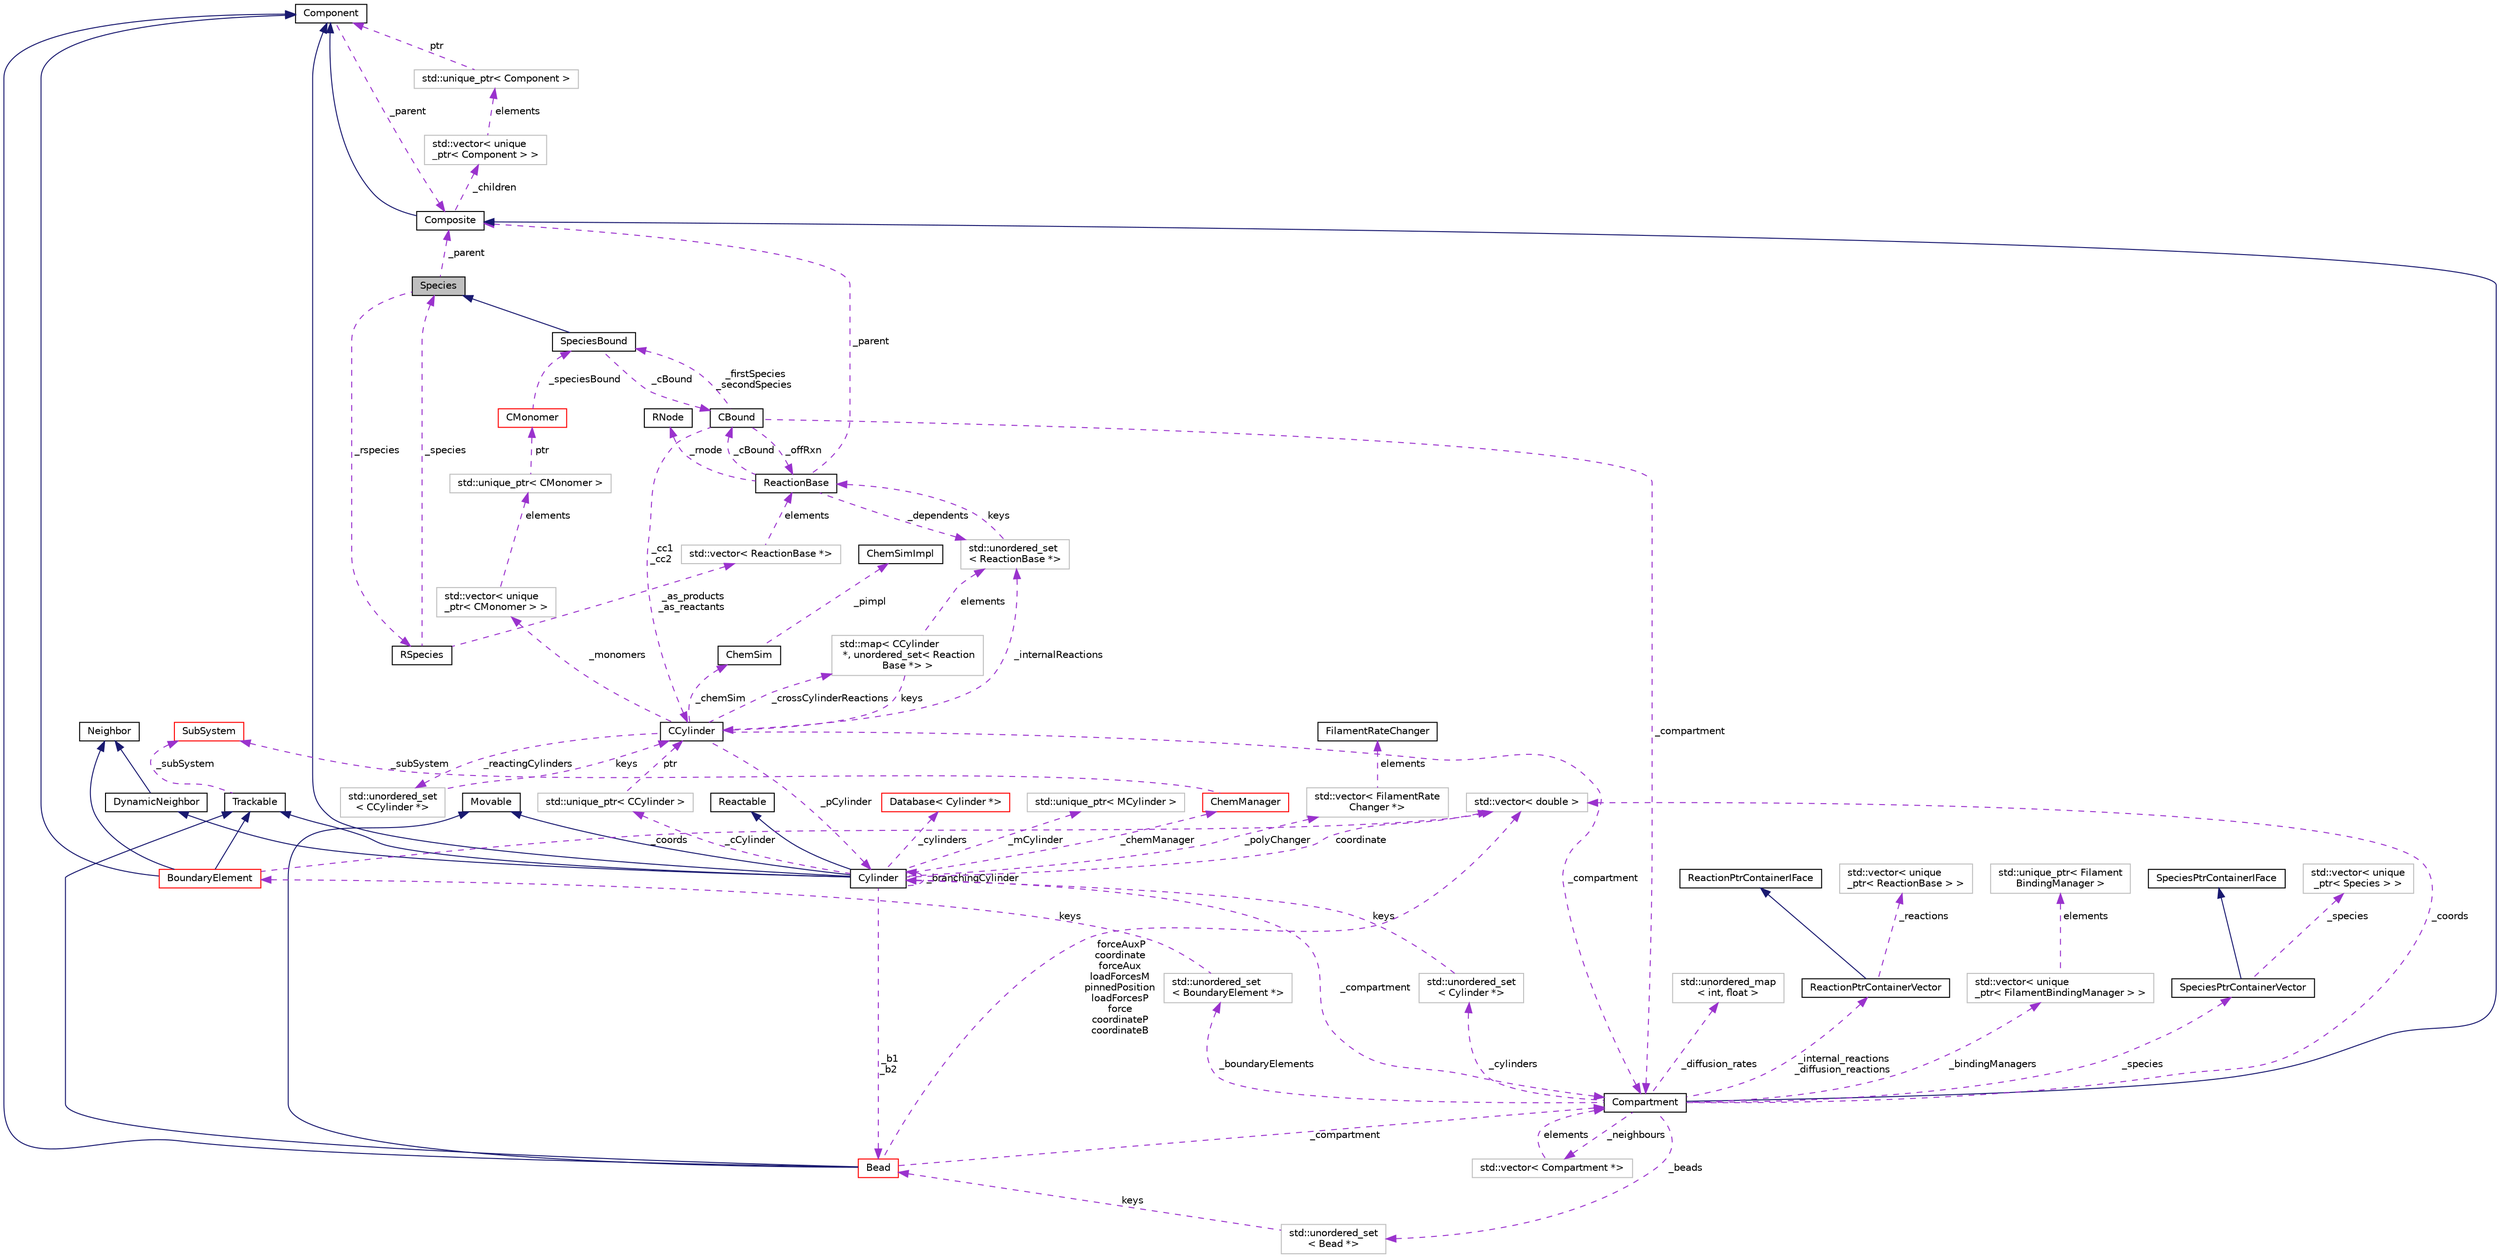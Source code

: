 digraph "Species"
{
 // INTERACTIVE_SVG=YES
  edge [fontname="Helvetica",fontsize="10",labelfontname="Helvetica",labelfontsize="10"];
  node [fontname="Helvetica",fontsize="10",shape=record];
  Node12 [label="Species",height=0.2,width=0.4,color="black", fillcolor="grey75", style="filled", fontcolor="black"];
  Node13 -> Node12 [dir="back",color="darkorchid3",fontsize="10",style="dashed",label=" _rspecies" ,fontname="Helvetica"];
  Node13 [label="RSpecies",height=0.2,width=0.4,color="black", fillcolor="white", style="filled",URL="$classRSpecies.html",tooltip="Represents the reactive aspect of chemical molecules. "];
  Node14 -> Node13 [dir="back",color="darkorchid3",fontsize="10",style="dashed",label=" _as_products\n_as_reactants" ,fontname="Helvetica"];
  Node14 [label="std::vector\< ReactionBase *\>",height=0.2,width=0.4,color="grey75", fillcolor="white", style="filled"];
  Node15 -> Node14 [dir="back",color="darkorchid3",fontsize="10",style="dashed",label=" elements" ,fontname="Helvetica"];
  Node15 [label="ReactionBase",height=0.2,width=0.4,color="black", fillcolor="white", style="filled",URL="$classReactionBase.html",tooltip="Represents an abstract interface for simple chemical reactions of the form A + B -> C..."];
  Node16 -> Node15 [dir="back",color="darkorchid3",fontsize="10",style="dashed",label=" _parent" ,fontname="Helvetica"];
  Node16 [label="Composite",height=0.2,width=0.4,color="black", fillcolor="white", style="filled",URL="$classComposite.html",tooltip="The aggregating class for the Composite pattern. "];
  Node17 -> Node16 [dir="back",color="midnightblue",fontsize="10",style="solid",fontname="Helvetica"];
  Node17 [label="Component",height=0.2,width=0.4,color="black", fillcolor="white", style="filled",URL="$classComponent.html",tooltip="The base class for the Composite pattern hieararchy. "];
  Node16 -> Node17 [dir="back",color="darkorchid3",fontsize="10",style="dashed",label=" _parent" ,fontname="Helvetica"];
  Node18 -> Node16 [dir="back",color="darkorchid3",fontsize="10",style="dashed",label=" _children" ,fontname="Helvetica"];
  Node18 [label="std::vector\< unique\l_ptr\< Component \> \>",height=0.2,width=0.4,color="grey75", fillcolor="white", style="filled"];
  Node19 -> Node18 [dir="back",color="darkorchid3",fontsize="10",style="dashed",label=" elements" ,fontname="Helvetica"];
  Node19 [label="std::unique_ptr\< Component \>",height=0.2,width=0.4,color="grey75", fillcolor="white", style="filled"];
  Node17 -> Node19 [dir="back",color="darkorchid3",fontsize="10",style="dashed",label=" ptr" ,fontname="Helvetica"];
  Node20 -> Node15 [dir="back",color="darkorchid3",fontsize="10",style="dashed",label=" _dependents" ,fontname="Helvetica"];
  Node20 [label="std::unordered_set\l\< ReactionBase *\>",height=0.2,width=0.4,color="grey75", fillcolor="white", style="filled"];
  Node15 -> Node20 [dir="back",color="darkorchid3",fontsize="10",style="dashed",label=" keys" ,fontname="Helvetica"];
  Node21 -> Node15 [dir="back",color="darkorchid3",fontsize="10",style="dashed",label=" _cBound" ,fontname="Helvetica"];
  Node21 [label="CBound",height=0.2,width=0.4,color="black", fillcolor="white", style="filled",URL="$classCBound.html",tooltip="Represents a chemical object that is bound to a Filament. "];
  Node22 -> Node21 [dir="back",color="darkorchid3",fontsize="10",style="dashed",label=" _cc1\n_cc2" ,fontname="Helvetica"];
  Node22 [label="CCylinder",height=0.2,width=0.4,color="black", fillcolor="white", style="filled",URL="$classCCylinder.html",tooltip="Holds all CMonomers and Reactions associated with it. "];
  Node23 -> Node22 [dir="back",color="darkorchid3",fontsize="10",style="dashed",label=" _crossCylinderReactions" ,fontname="Helvetica"];
  Node23 [label="std::map\< CCylinder\l *, unordered_set\< Reaction\lBase *\> \>",height=0.2,width=0.4,color="grey75", fillcolor="white", style="filled"];
  Node22 -> Node23 [dir="back",color="darkorchid3",fontsize="10",style="dashed",label=" keys" ,fontname="Helvetica"];
  Node20 -> Node23 [dir="back",color="darkorchid3",fontsize="10",style="dashed",label=" elements" ,fontname="Helvetica"];
  Node24 -> Node22 [dir="back",color="darkorchid3",fontsize="10",style="dashed",label=" _monomers" ,fontname="Helvetica"];
  Node24 [label="std::vector\< unique\l_ptr\< CMonomer \> \>",height=0.2,width=0.4,color="grey75", fillcolor="white", style="filled"];
  Node25 -> Node24 [dir="back",color="darkorchid3",fontsize="10",style="dashed",label=" elements" ,fontname="Helvetica"];
  Node25 [label="std::unique_ptr\< CMonomer \>",height=0.2,width=0.4,color="grey75", fillcolor="white", style="filled"];
  Node26 -> Node25 [dir="back",color="darkorchid3",fontsize="10",style="dashed",label=" ptr" ,fontname="Helvetica"];
  Node26 [label="CMonomer",height=0.2,width=0.4,color="red", fillcolor="white", style="filled",URL="$classCMonomer.html",tooltip="Represents a container for all Species that could be contained in a particular filament element at a ..."];
  Node30 -> Node26 [dir="back",color="darkorchid3",fontsize="10",style="dashed",label=" _speciesBound" ,fontname="Helvetica"];
  Node30 [label="SpeciesBound",height=0.2,width=0.4,color="black", fillcolor="white", style="filled",URL="$classSpeciesBound.html",tooltip="Used for species that can be bound to a Filament. "];
  Node12 -> Node30 [dir="back",color="midnightblue",fontsize="10",style="solid",fontname="Helvetica"];
  Node21 -> Node30 [dir="back",color="darkorchid3",fontsize="10",style="dashed",label=" _cBound" ,fontname="Helvetica"];
  Node31 -> Node22 [dir="back",color="darkorchid3",fontsize="10",style="dashed",label=" _pCylinder" ,fontname="Helvetica"];
  Node31 [label="Cylinder",height=0.2,width=0.4,color="black", fillcolor="white", style="filled",URL="$classCylinder.html",tooltip="A container to store a MCylinder and CCylinder. "];
  Node17 -> Node31 [dir="back",color="midnightblue",fontsize="10",style="solid",fontname="Helvetica"];
  Node32 -> Node31 [dir="back",color="midnightblue",fontsize="10",style="solid",fontname="Helvetica"];
  Node32 [label="Trackable",height=0.2,width=0.4,color="black", fillcolor="white", style="filled",URL="$classTrackable.html",tooltip="An abstract base class for a trackable object in the SubSystem. "];
  Node33 -> Node32 [dir="back",color="darkorchid3",fontsize="10",style="dashed",label=" _subSystem" ,fontname="Helvetica"];
  Node33 [label="SubSystem",height=0.2,width=0.4,color="red", fillcolor="white", style="filled",URL="$classSubSystem.html",tooltip="Manages all Movables and Reactables. "];
  Node35 -> Node31 [dir="back",color="midnightblue",fontsize="10",style="solid",fontname="Helvetica"];
  Node35 [label="Movable",height=0.2,width=0.4,color="black", fillcolor="white", style="filled",URL="$classMovable.html",tooltip="An abstract base class for a movable element in the SubSystem. "];
  Node37 -> Node31 [dir="back",color="midnightblue",fontsize="10",style="solid",fontname="Helvetica"];
  Node37 [label="Reactable",height=0.2,width=0.4,color="black", fillcolor="white", style="filled",URL="$classReactable.html",tooltip="An abstract base class for a reactable element in the SubSystem. "];
  Node71 -> Node31 [dir="back",color="midnightblue",fontsize="10",style="solid",fontname="Helvetica"];
  Node71 [label="DynamicNeighbor",height=0.2,width=0.4,color="black", fillcolor="white", style="filled",URL="$classDynamicNeighbor.html",tooltip="An abstract base class for any element that can be added or removed from a NeighborList dynamically a..."];
  Node45 -> Node71 [dir="back",color="midnightblue",fontsize="10",style="solid",fontname="Helvetica"];
  Node45 [label="Neighbor",height=0.2,width=0.4,color="black", fillcolor="white", style="filled",URL="$classNeighbor.html",tooltip="An abstract base class for any element that can be added or removed from a NeighborList statically at..."];
  Node31 -> Node31 [dir="back",color="darkorchid3",fontsize="10",style="dashed",label=" _branchingCylinder" ,fontname="Helvetica"];
  Node72 -> Node31 [dir="back",color="darkorchid3",fontsize="10",style="dashed",label=" _polyChanger" ,fontname="Helvetica"];
  Node72 [label="std::vector\< FilamentRate\lChanger *\>",height=0.2,width=0.4,color="grey75", fillcolor="white", style="filled"];
  Node73 -> Node72 [dir="back",color="darkorchid3",fontsize="10",style="dashed",label=" elements" ,fontname="Helvetica"];
  Node73 [label="FilamentRateChanger",height=0.2,width=0.4,color="black", fillcolor="white", style="filled",URL="$classFilamentRateChanger.html",tooltip="Used to change Filament reaction rates based on forces in the network. "];
  Node74 -> Node31 [dir="back",color="darkorchid3",fontsize="10",style="dashed",label=" _cCylinder" ,fontname="Helvetica"];
  Node74 [label="std::unique_ptr\< CCylinder \>",height=0.2,width=0.4,color="grey75", fillcolor="white", style="filled"];
  Node22 -> Node74 [dir="back",color="darkorchid3",fontsize="10",style="dashed",label=" ptr" ,fontname="Helvetica"];
  Node51 -> Node31 [dir="back",color="darkorchid3",fontsize="10",style="dashed",label=" _b1\n_b2" ,fontname="Helvetica"];
  Node51 [label="Bead",height=0.2,width=0.4,color="red", fillcolor="white", style="filled",URL="$classBead.html",tooltip="Represents a single coordinate between Cylinders, and holds forces needed for mechanical equilibratio..."];
  Node17 -> Node51 [dir="back",color="midnightblue",fontsize="10",style="solid",fontname="Helvetica"];
  Node32 -> Node51 [dir="back",color="midnightblue",fontsize="10",style="solid",fontname="Helvetica"];
  Node35 -> Node51 [dir="back",color="midnightblue",fontsize="10",style="solid",fontname="Helvetica"];
  Node49 -> Node51 [dir="back",color="darkorchid3",fontsize="10",style="dashed",label=" _compartment" ,fontname="Helvetica"];
  Node49 [label="Compartment",height=0.2,width=0.4,color="black", fillcolor="white", style="filled",URL="$classCompartment.html",tooltip="A container or holding Species and Reactions. "];
  Node16 -> Node49 [dir="back",color="midnightblue",fontsize="10",style="solid",fontname="Helvetica"];
  Node50 -> Node49 [dir="back",color="darkorchid3",fontsize="10",style="dashed",label=" _beads" ,fontname="Helvetica"];
  Node50 [label="std::unordered_set\l\< Bead *\>",height=0.2,width=0.4,color="grey75", fillcolor="white", style="filled"];
  Node51 -> Node50 [dir="back",color="darkorchid3",fontsize="10",style="dashed",label=" keys" ,fontname="Helvetica"];
  Node53 -> Node49 [dir="back",color="darkorchid3",fontsize="10",style="dashed",label=" _neighbours" ,fontname="Helvetica"];
  Node53 [label="std::vector\< Compartment *\>",height=0.2,width=0.4,color="grey75", fillcolor="white", style="filled"];
  Node49 -> Node53 [dir="back",color="darkorchid3",fontsize="10",style="dashed",label=" elements" ,fontname="Helvetica"];
  Node54 -> Node49 [dir="back",color="darkorchid3",fontsize="10",style="dashed",label=" _cylinders" ,fontname="Helvetica"];
  Node54 [label="std::unordered_set\l\< Cylinder *\>",height=0.2,width=0.4,color="grey75", fillcolor="white", style="filled"];
  Node31 -> Node54 [dir="back",color="darkorchid3",fontsize="10",style="dashed",label=" keys" ,fontname="Helvetica"];
  Node55 -> Node49 [dir="back",color="darkorchid3",fontsize="10",style="dashed",label=" _boundaryElements" ,fontname="Helvetica"];
  Node55 [label="std::unordered_set\l\< BoundaryElement *\>",height=0.2,width=0.4,color="grey75", fillcolor="white", style="filled"];
  Node44 -> Node55 [dir="back",color="darkorchid3",fontsize="10",style="dashed",label=" keys" ,fontname="Helvetica"];
  Node44 [label="BoundaryElement",height=0.2,width=0.4,color="red", fillcolor="white", style="filled",URL="$classBoundaryElement.html",tooltip="Represents an element of a BoundarySurface. "];
  Node17 -> Node44 [dir="back",color="midnightblue",fontsize="10",style="solid",fontname="Helvetica"];
  Node32 -> Node44 [dir="back",color="midnightblue",fontsize="10",style="solid",fontname="Helvetica"];
  Node45 -> Node44 [dir="back",color="midnightblue",fontsize="10",style="solid",fontname="Helvetica"];
  Node47 -> Node44 [dir="back",color="darkorchid3",fontsize="10",style="dashed",label=" _coords" ,fontname="Helvetica"];
  Node47 [label="std::vector\< double \>",height=0.2,width=0.4,color="grey75", fillcolor="white", style="filled"];
  Node56 -> Node49 [dir="back",color="darkorchid3",fontsize="10",style="dashed",label=" _internal_reactions\n_diffusion_reactions" ,fontname="Helvetica"];
  Node56 [label="ReactionPtrContainerVector",height=0.2,width=0.4,color="black", fillcolor="white", style="filled",URL="$classReactionPtrContainerVector.html",tooltip="A concrete class implementing the ReactionPtrContainerIFace, using vector<unique_ptr<ReactionBase>> a..."];
  Node57 -> Node56 [dir="back",color="midnightblue",fontsize="10",style="solid",fontname="Helvetica"];
  Node57 [label="ReactionPtrContainerIFace",height=0.2,width=0.4,color="black", fillcolor="white", style="filled",URL="$classReactionPtrContainerIFace.html",tooltip="An abstract interface for a container of pointers to reaction objects. "];
  Node58 -> Node56 [dir="back",color="darkorchid3",fontsize="10",style="dashed",label=" _reactions" ,fontname="Helvetica"];
  Node58 [label="std::vector\< unique\l_ptr\< ReactionBase \> \>",height=0.2,width=0.4,color="grey75", fillcolor="white", style="filled"];
  Node60 -> Node49 [dir="back",color="darkorchid3",fontsize="10",style="dashed",label=" _diffusion_rates" ,fontname="Helvetica"];
  Node60 [label="std::unordered_map\l\< int, float \>",height=0.2,width=0.4,color="grey75", fillcolor="white", style="filled"];
  Node47 -> Node49 [dir="back",color="darkorchid3",fontsize="10",style="dashed",label=" _coords" ,fontname="Helvetica"];
  Node61 -> Node49 [dir="back",color="darkorchid3",fontsize="10",style="dashed",label=" _bindingManagers" ,fontname="Helvetica"];
  Node61 [label="std::vector\< unique\l_ptr\< FilamentBindingManager \> \>",height=0.2,width=0.4,color="grey75", fillcolor="white", style="filled"];
  Node62 -> Node61 [dir="back",color="darkorchid3",fontsize="10",style="dashed",label=" elements" ,fontname="Helvetica"];
  Node62 [label="std::unique_ptr\< Filament\lBindingManager \>",height=0.2,width=0.4,color="grey75", fillcolor="white", style="filled"];
  Node66 -> Node49 [dir="back",color="darkorchid3",fontsize="10",style="dashed",label=" _species" ,fontname="Helvetica"];
  Node66 [label="SpeciesPtrContainerVector",height=0.2,width=0.4,color="black", fillcolor="white", style="filled",URL="$classSpeciesPtrContainerVector.html",tooltip="A concrete class implementing the SpeciesPtrContainerIFace, using vector<unique_ptr<Species>> as the ..."];
  Node67 -> Node66 [dir="back",color="midnightblue",fontsize="10",style="solid",fontname="Helvetica"];
  Node67 [label="SpeciesPtrContainerIFace",height=0.2,width=0.4,color="black", fillcolor="white", style="filled",URL="$classSpeciesPtrContainerIFace.html",tooltip="An abstract interface for a container of pointers to Species objects. "];
  Node68 -> Node66 [dir="back",color="darkorchid3",fontsize="10",style="dashed",label=" _species" ,fontname="Helvetica"];
  Node68 [label="std::vector\< unique\l_ptr\< Species \> \>",height=0.2,width=0.4,color="grey75", fillcolor="white", style="filled"];
  Node47 -> Node51 [dir="back",color="darkorchid3",fontsize="10",style="dashed",label=" forceAuxP\ncoordinate\nforceAux\nloadForcesM\npinnedPosition\nloadForcesP\nforce\ncoordinateP\ncoordinateB" ,fontname="Helvetica"];
  Node75 -> Node31 [dir="back",color="darkorchid3",fontsize="10",style="dashed",label=" _cylinders" ,fontname="Helvetica"];
  Node75 [label="Database\< Cylinder *\>",height=0.2,width=0.4,color="red", fillcolor="white", style="filled",URL="$classDatabase.html"];
  Node49 -> Node31 [dir="back",color="darkorchid3",fontsize="10",style="dashed",label=" _compartment" ,fontname="Helvetica"];
  Node77 -> Node31 [dir="back",color="darkorchid3",fontsize="10",style="dashed",label=" _chemManager" ,fontname="Helvetica"];
  Node77 [label="ChemManager",height=0.2,width=0.4,color="red", fillcolor="white", style="filled",URL="$classChemManager.html",tooltip="For initailizing chemical reactions based on a specific system. "];
  Node33 -> Node77 [dir="back",color="darkorchid3",fontsize="10",style="dashed",label=" _subSystem" ,fontname="Helvetica"];
  Node89 -> Node31 [dir="back",color="darkorchid3",fontsize="10",style="dashed",label=" _mCylinder" ,fontname="Helvetica"];
  Node89 [label="std::unique_ptr\< MCylinder \>",height=0.2,width=0.4,color="grey75", fillcolor="white", style="filled"];
  Node47 -> Node31 [dir="back",color="darkorchid3",fontsize="10",style="dashed",label=" coordinate" ,fontname="Helvetica"];
  Node91 -> Node22 [dir="back",color="darkorchid3",fontsize="10",style="dashed",label=" _reactingCylinders" ,fontname="Helvetica"];
  Node91 [label="std::unordered_set\l\< CCylinder *\>",height=0.2,width=0.4,color="grey75", fillcolor="white", style="filled"];
  Node22 -> Node91 [dir="back",color="darkorchid3",fontsize="10",style="dashed",label=" keys" ,fontname="Helvetica"];
  Node49 -> Node22 [dir="back",color="darkorchid3",fontsize="10",style="dashed",label=" _compartment" ,fontname="Helvetica"];
  Node20 -> Node22 [dir="back",color="darkorchid3",fontsize="10",style="dashed",label=" _internalReactions" ,fontname="Helvetica"];
  Node92 -> Node22 [dir="back",color="darkorchid3",fontsize="10",style="dashed",label=" _chemSim" ,fontname="Helvetica"];
  Node92 [label="ChemSim",height=0.2,width=0.4,color="black", fillcolor="white", style="filled",URL="$classChemSim.html",tooltip="Used to manage running a network of chemical reactions. "];
  Node93 -> Node92 [dir="back",color="darkorchid3",fontsize="10",style="dashed",label=" _pimpl" ,fontname="Helvetica"];
  Node93 [label="ChemSimImpl",height=0.2,width=0.4,color="black", fillcolor="white", style="filled",URL="$classChemSimImpl.html",tooltip="An abstract base class for algorithms that run stochastic chemical kinetics. "];
  Node49 -> Node21 [dir="back",color="darkorchid3",fontsize="10",style="dashed",label=" _compartment" ,fontname="Helvetica"];
  Node30 -> Node21 [dir="back",color="darkorchid3",fontsize="10",style="dashed",label=" _firstSpecies\n_secondSpecies" ,fontname="Helvetica"];
  Node15 -> Node21 [dir="back",color="darkorchid3",fontsize="10",style="dashed",label=" _offRxn" ,fontname="Helvetica"];
  Node94 -> Node15 [dir="back",color="darkorchid3",fontsize="10",style="dashed",label=" _rnode" ,fontname="Helvetica"];
  Node94 [label="RNode",height=0.2,width=0.4,color="black", fillcolor="white", style="filled",URL="$classRNode.html",tooltip="This is an abstract base class for classes that need to be associated with the given Reaction object..."];
  Node12 -> Node13 [dir="back",color="darkorchid3",fontsize="10",style="dashed",label=" _species" ,fontname="Helvetica"];
  Node16 -> Node12 [dir="back",color="darkorchid3",fontsize="10",style="dashed",label=" _parent" ,fontname="Helvetica"];
}
